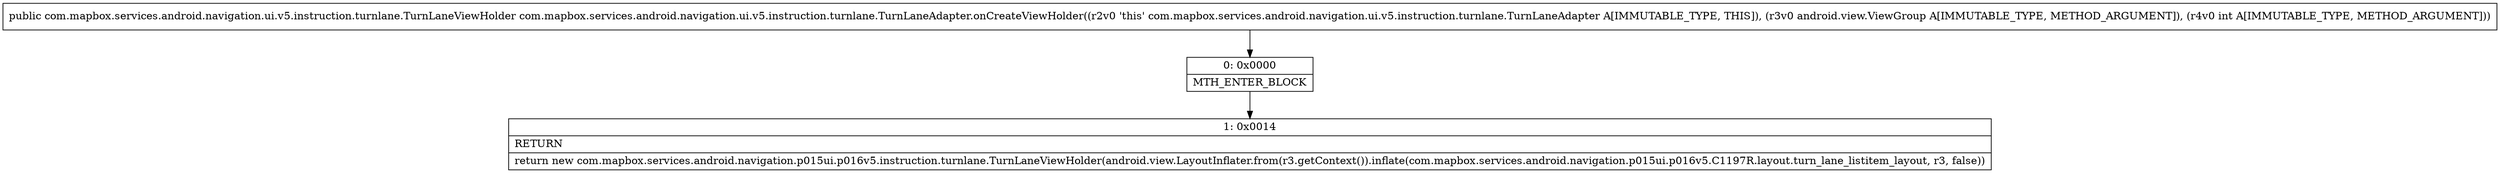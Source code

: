 digraph "CFG forcom.mapbox.services.android.navigation.ui.v5.instruction.turnlane.TurnLaneAdapter.onCreateViewHolder(Landroid\/view\/ViewGroup;I)Lcom\/mapbox\/services\/android\/navigation\/ui\/v5\/instruction\/turnlane\/TurnLaneViewHolder;" {
Node_0 [shape=record,label="{0\:\ 0x0000|MTH_ENTER_BLOCK\l}"];
Node_1 [shape=record,label="{1\:\ 0x0014|RETURN\l|return new com.mapbox.services.android.navigation.p015ui.p016v5.instruction.turnlane.TurnLaneViewHolder(android.view.LayoutInflater.from(r3.getContext()).inflate(com.mapbox.services.android.navigation.p015ui.p016v5.C1197R.layout.turn_lane_listitem_layout, r3, false))\l}"];
MethodNode[shape=record,label="{public com.mapbox.services.android.navigation.ui.v5.instruction.turnlane.TurnLaneViewHolder com.mapbox.services.android.navigation.ui.v5.instruction.turnlane.TurnLaneAdapter.onCreateViewHolder((r2v0 'this' com.mapbox.services.android.navigation.ui.v5.instruction.turnlane.TurnLaneAdapter A[IMMUTABLE_TYPE, THIS]), (r3v0 android.view.ViewGroup A[IMMUTABLE_TYPE, METHOD_ARGUMENT]), (r4v0 int A[IMMUTABLE_TYPE, METHOD_ARGUMENT])) }"];
MethodNode -> Node_0;
Node_0 -> Node_1;
}

